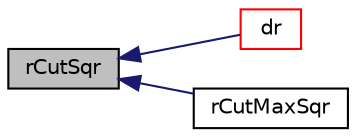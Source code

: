 digraph "rCutSqr"
{
  bgcolor="transparent";
  edge [fontname="Helvetica",fontsize="10",labelfontname="Helvetica",labelfontsize="10"];
  node [fontname="Helvetica",fontsize="10",shape=record];
  rankdir="LR";
  Node1 [label="rCutSqr",height=0.2,width=0.4,color="black", fillcolor="grey75", style="filled", fontcolor="black"];
  Node1 -> Node2 [dir="back",color="midnightblue",fontsize="10",style="solid",fontname="Helvetica"];
  Node2 [label="dr",height=0.2,width=0.4,color="red",URL="$a01767.html#a6f7e53e48ae629b04058278bacd156e9"];
  Node1 -> Node3 [dir="back",color="midnightblue",fontsize="10",style="solid",fontname="Helvetica"];
  Node3 [label="rCutMaxSqr",height=0.2,width=0.4,color="black",URL="$a01767.html#a949fc57bae0305dbd82a147db6e24714"];
}
